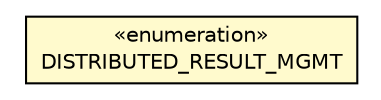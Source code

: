 #!/usr/local/bin/dot
#
# Class diagram 
# Generated by UMLGraph version R5_6-24-gf6e263 (http://www.umlgraph.org/)
#

digraph G {
	edge [fontname="Helvetica",fontsize=10,labelfontname="Helvetica",labelfontsize=10];
	node [fontname="Helvetica",fontsize=10,shape=plaintext];
	nodesep=0.25;
	ranksep=0.5;
	// com.orientechnologies.orient.core.command.OCommandDistributedReplicateRequest.DISTRIBUTED_RESULT_MGMT
	c977989 [label=<<table title="com.orientechnologies.orient.core.command.OCommandDistributedReplicateRequest.DISTRIBUTED_RESULT_MGMT" border="0" cellborder="1" cellspacing="0" cellpadding="2" port="p" bgcolor="lemonChiffon" href="./OCommandDistributedReplicateRequest.DISTRIBUTED_RESULT_MGMT.html">
		<tr><td><table border="0" cellspacing="0" cellpadding="1">
<tr><td align="center" balign="center"> &#171;enumeration&#187; </td></tr>
<tr><td align="center" balign="center"> DISTRIBUTED_RESULT_MGMT </td></tr>
		</table></td></tr>
		</table>>, URL="./OCommandDistributedReplicateRequest.DISTRIBUTED_RESULT_MGMT.html", fontname="Helvetica", fontcolor="black", fontsize=10.0];
}

